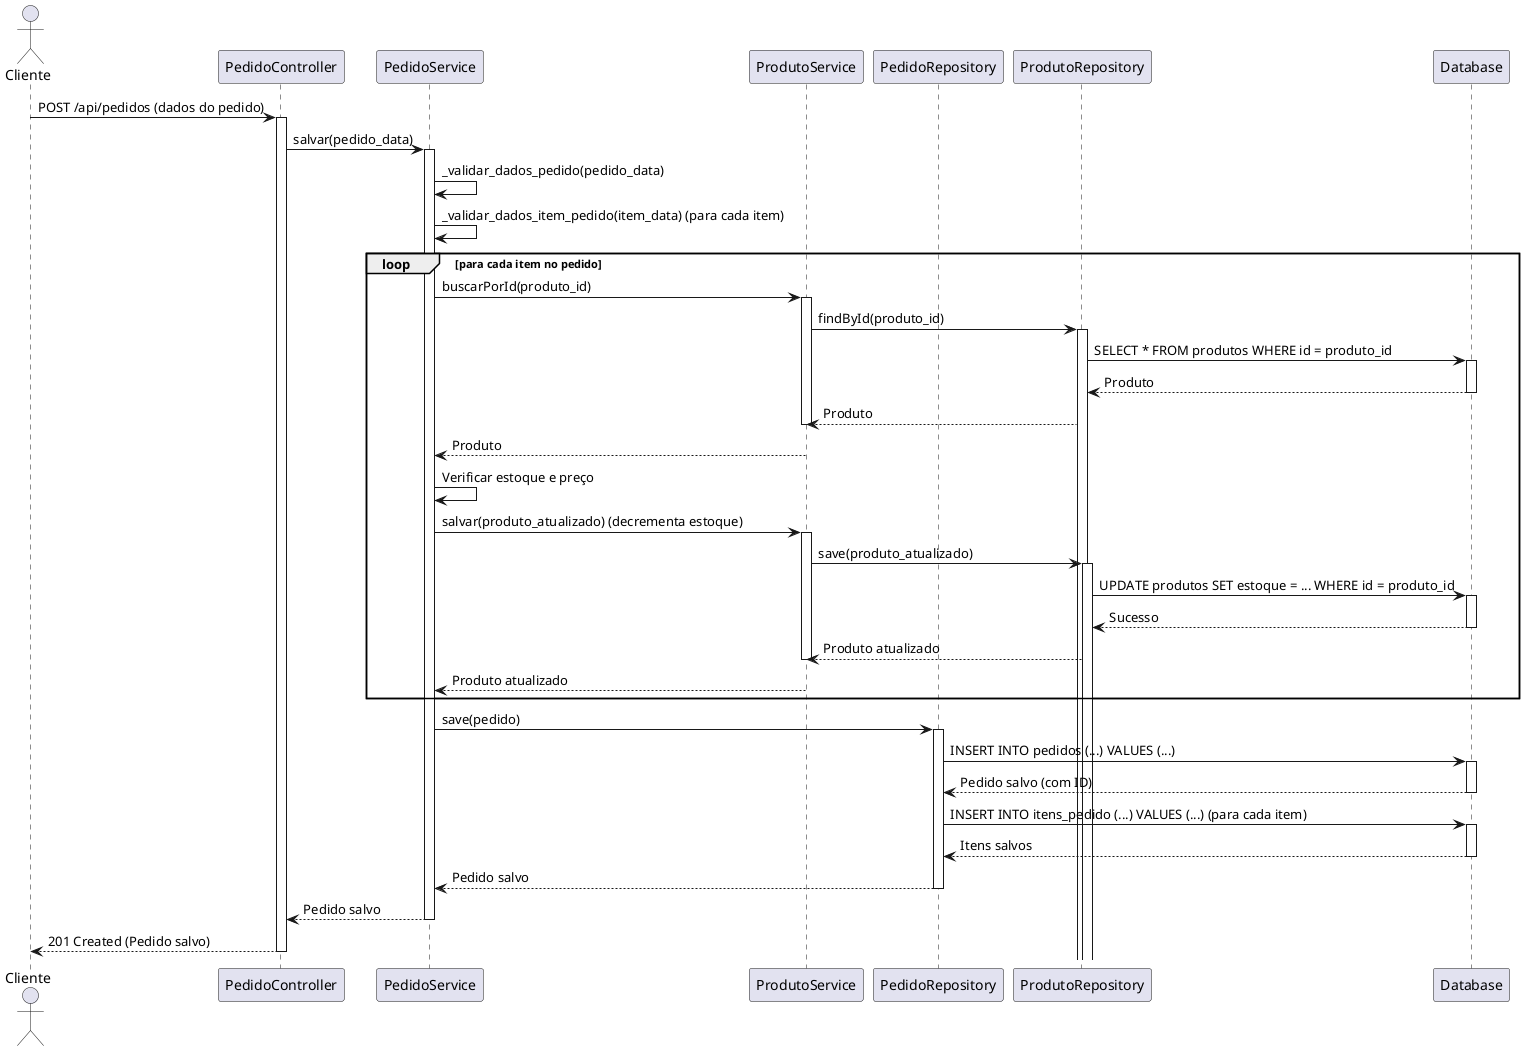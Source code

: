 ```plantuml
@startuml

actor Cliente
participant "PedidoController" as Controller
participant "PedidoService" as Service
participant "ProdutoService" as ProdService
participant "PedidoRepository" as PedidoRepo
participant "ProdutoRepository" as ProdRepo
participant "Database" as DB

Cliente -> Controller: POST /api/pedidos (dados do pedido)
activate Controller

Controller -> Service: salvar(pedido_data)
activate Service

Service -> Service: _validar_dados_pedido(pedido_data)
Service -> Service: _validar_dados_item_pedido(item_data) (para cada item)

loop para cada item no pedido
    Service -> ProdService: buscarPorId(produto_id)
    activate ProdService
    ProdService -> ProdRepo: findById(produto_id)
    activate ProdRepo
    ProdRepo -> DB: SELECT * FROM produtos WHERE id = produto_id
    activate DB
    DB --> ProdRepo: Produto
    deactivate DB
    ProdRepo --> ProdService: Produto
    deactivate ProdService
    Service <-- ProdService: Produto
    
    Service -> Service: Verificar estoque e preço
    
    Service -> ProdService: salvar(produto_atualizado) (decrementa estoque)
    activate ProdService
    ProdService -> ProdRepo: save(produto_atualizado)
    activate ProdRepo
    ProdRepo -> DB: UPDATE produtos SET estoque = ... WHERE id = produto_id
    activate DB
    DB --> ProdRepo: Sucesso
    deactivate DB
    ProdRepo --> ProdService: Produto atualizado
    deactivate ProdService
    Service <-- ProdService: Produto atualizado
end

Service -> PedidoRepo: save(pedido)
activate PedidoRepo
PedidoRepo -> DB: INSERT INTO pedidos (...) VALUES (...)
activate DB
DB --> PedidoRepo: Pedido salvo (com ID)
deactivate DB
PedidoRepo -> DB: INSERT INTO itens_pedido (...) VALUES (...) (para cada item)
activate DB
DB --> PedidoRepo: Itens salvos
deactivate DB
PedidoRepo --> Service: Pedido salvo
deactivate PedidoRepo

Service --> Controller: Pedido salvo
deactivate Service

Controller --> Cliente: 201 Created (Pedido salvo)
deactivate Controller

@enduml
```

